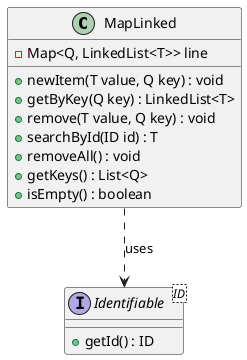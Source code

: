 @startuml
skinparam packageStyle rectangle
skinparam shadowing false

class MapLinked {
    - Map<Q, LinkedList<T>> line
    + newItem(T value, Q key) : void
    + getByKey(Q key) : LinkedList<T>
    + remove(T value, Q key) : void
    + searchById(ID id) : T
    + removeAll() : void
    + getKeys() : List<Q>
    + isEmpty() : boolean
}

interface Identifiable<ID> {
    + getId() : ID
}

MapLinked ..> Identifiable : uses
@enduml
